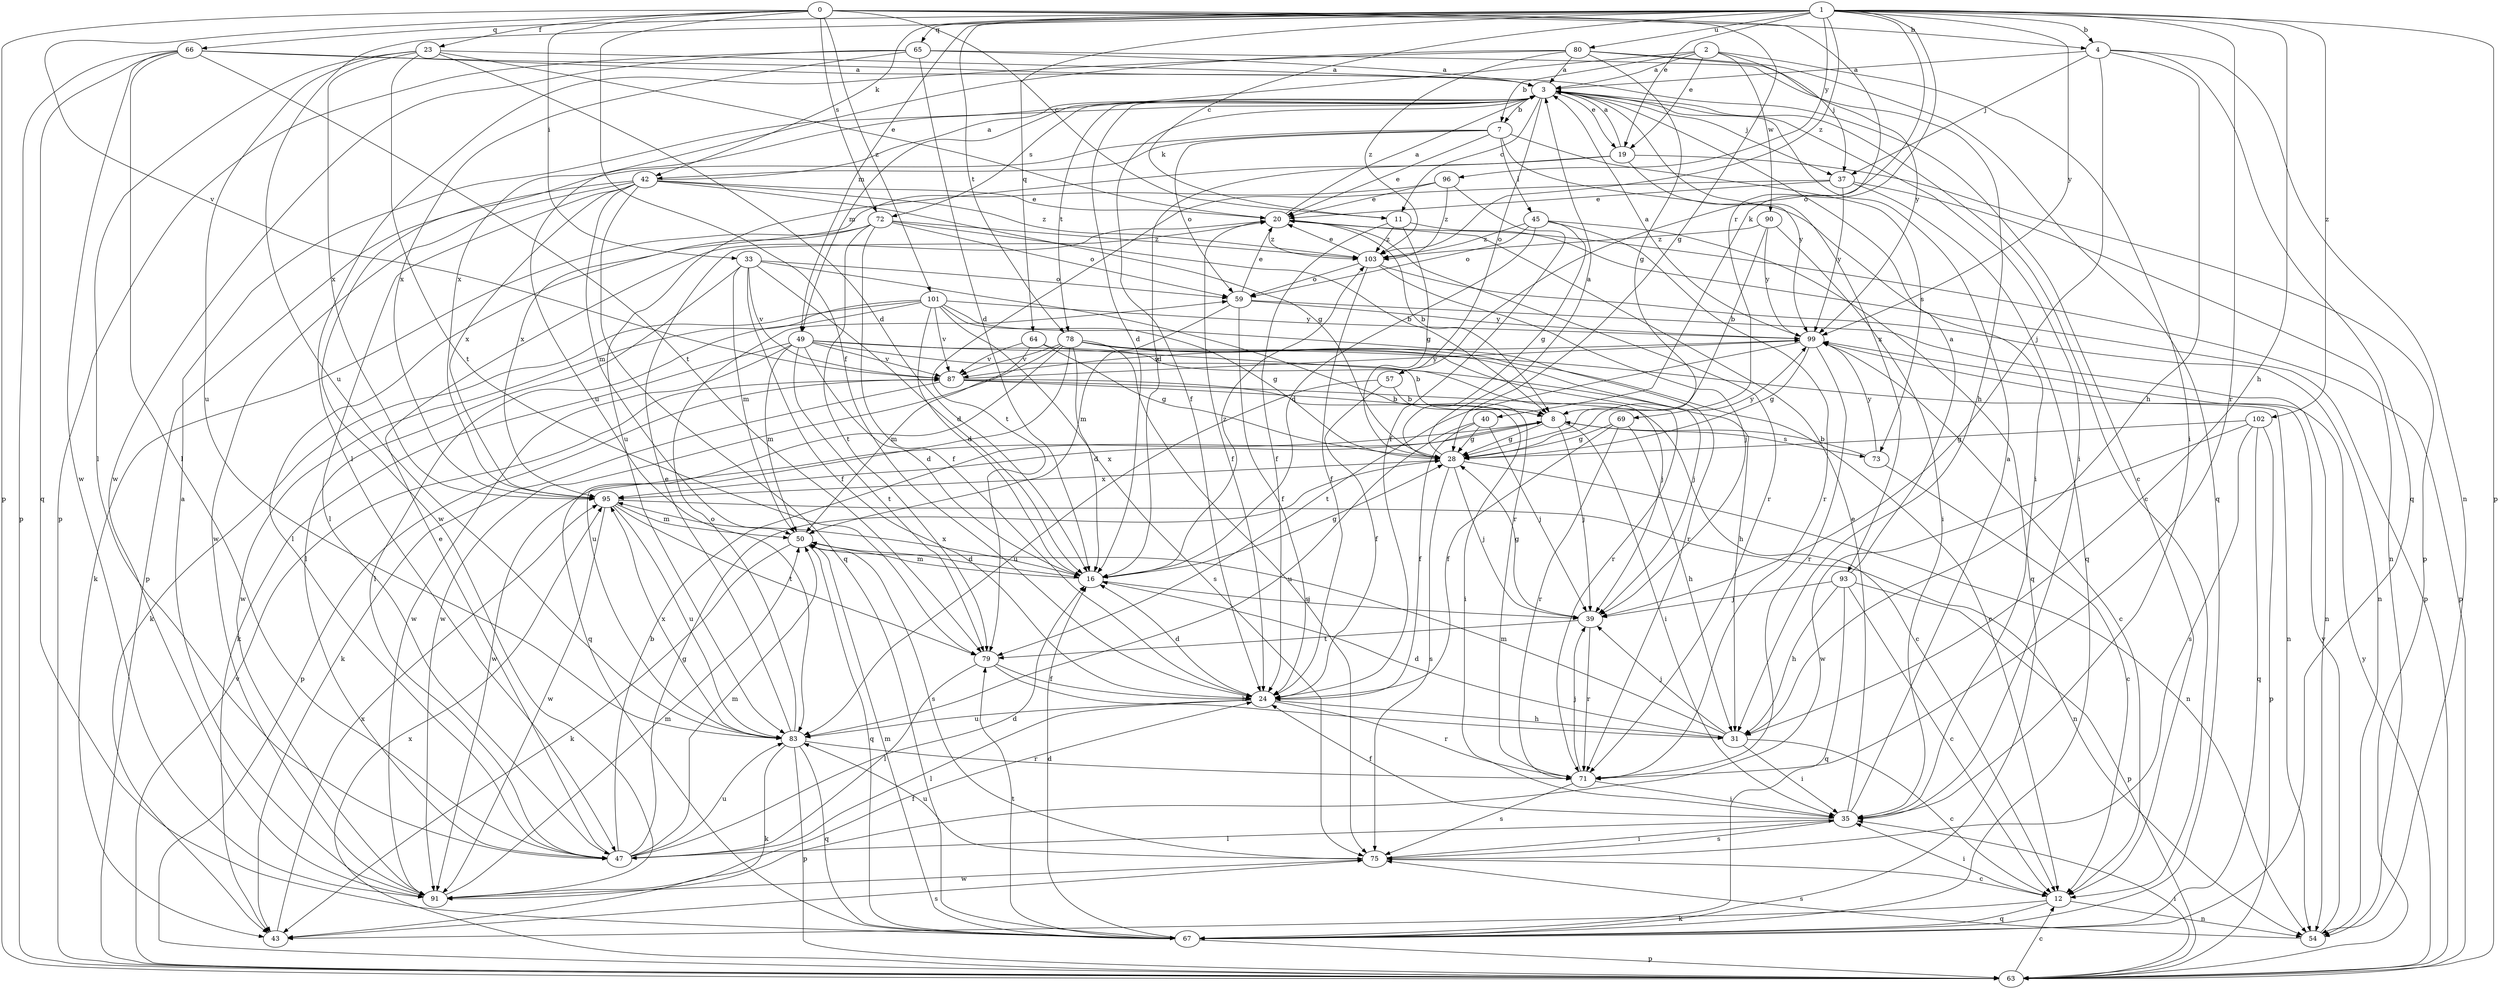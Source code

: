 strict digraph  {
0;
1;
2;
3;
4;
7;
8;
11;
12;
16;
19;
20;
23;
24;
28;
31;
33;
35;
37;
39;
40;
42;
43;
45;
47;
49;
50;
54;
57;
59;
63;
64;
65;
66;
67;
69;
71;
72;
73;
75;
78;
79;
80;
83;
87;
90;
91;
93;
95;
96;
99;
101;
102;
103;
0 -> 4  [label=b];
0 -> 11  [label=c];
0 -> 23  [label=f];
0 -> 24  [label=f];
0 -> 28  [label=g];
0 -> 33  [label=i];
0 -> 63  [label=p];
0 -> 69  [label=r];
0 -> 72  [label=s];
0 -> 87  [label=v];
0 -> 101  [label=z];
1 -> 4  [label=b];
1 -> 11  [label=c];
1 -> 19  [label=e];
1 -> 31  [label=h];
1 -> 40  [label=k];
1 -> 42  [label=k];
1 -> 49  [label=m];
1 -> 57  [label=o];
1 -> 63  [label=p];
1 -> 64  [label=q];
1 -> 65  [label=q];
1 -> 66  [label=q];
1 -> 71  [label=r];
1 -> 78  [label=t];
1 -> 80  [label=u];
1 -> 83  [label=u];
1 -> 96  [label=y];
1 -> 99  [label=y];
1 -> 102  [label=z];
1 -> 103  [label=z];
2 -> 3  [label=a];
2 -> 7  [label=b];
2 -> 19  [label=e];
2 -> 35  [label=i];
2 -> 37  [label=j];
2 -> 83  [label=u];
2 -> 90  [label=w];
3 -> 7  [label=b];
3 -> 11  [label=c];
3 -> 12  [label=c];
3 -> 16  [label=d];
3 -> 19  [label=e];
3 -> 24  [label=f];
3 -> 35  [label=i];
3 -> 37  [label=j];
3 -> 49  [label=m];
3 -> 57  [label=o];
3 -> 72  [label=s];
3 -> 78  [label=t];
3 -> 93  [label=x];
4 -> 3  [label=a];
4 -> 31  [label=h];
4 -> 37  [label=j];
4 -> 39  [label=j];
4 -> 54  [label=n];
4 -> 67  [label=q];
7 -> 20  [label=e];
7 -> 35  [label=i];
7 -> 42  [label=k];
7 -> 45  [label=l];
7 -> 59  [label=o];
7 -> 73  [label=s];
7 -> 91  [label=w];
8 -> 28  [label=g];
8 -> 35  [label=i];
8 -> 39  [label=j];
8 -> 73  [label=s];
8 -> 91  [label=w];
8 -> 95  [label=x];
11 -> 24  [label=f];
11 -> 28  [label=g];
11 -> 63  [label=p];
11 -> 103  [label=z];
12 -> 35  [label=i];
12 -> 43  [label=k];
12 -> 54  [label=n];
12 -> 67  [label=q];
16 -> 28  [label=g];
16 -> 39  [label=j];
16 -> 50  [label=m];
16 -> 95  [label=x];
16 -> 103  [label=z];
19 -> 3  [label=a];
19 -> 16  [label=d];
19 -> 63  [label=p];
19 -> 83  [label=u];
19 -> 99  [label=y];
20 -> 3  [label=a];
20 -> 8  [label=b];
20 -> 24  [label=f];
20 -> 63  [label=p];
20 -> 71  [label=r];
20 -> 103  [label=z];
23 -> 3  [label=a];
23 -> 16  [label=d];
23 -> 20  [label=e];
23 -> 47  [label=l];
23 -> 79  [label=t];
23 -> 83  [label=u];
23 -> 95  [label=x];
24 -> 16  [label=d];
24 -> 31  [label=h];
24 -> 47  [label=l];
24 -> 71  [label=r];
24 -> 83  [label=u];
28 -> 3  [label=a];
28 -> 39  [label=j];
28 -> 54  [label=n];
28 -> 75  [label=s];
28 -> 95  [label=x];
28 -> 99  [label=y];
31 -> 12  [label=c];
31 -> 16  [label=d];
31 -> 35  [label=i];
31 -> 39  [label=j];
31 -> 50  [label=m];
33 -> 16  [label=d];
33 -> 24  [label=f];
33 -> 47  [label=l];
33 -> 50  [label=m];
33 -> 59  [label=o];
33 -> 71  [label=r];
33 -> 87  [label=v];
35 -> 3  [label=a];
35 -> 20  [label=e];
35 -> 24  [label=f];
35 -> 47  [label=l];
35 -> 75  [label=s];
37 -> 20  [label=e];
37 -> 54  [label=n];
37 -> 67  [label=q];
37 -> 79  [label=t];
37 -> 99  [label=y];
39 -> 28  [label=g];
39 -> 71  [label=r];
39 -> 79  [label=t];
40 -> 24  [label=f];
40 -> 28  [label=g];
40 -> 39  [label=j];
40 -> 83  [label=u];
42 -> 3  [label=a];
42 -> 20  [label=e];
42 -> 28  [label=g];
42 -> 47  [label=l];
42 -> 50  [label=m];
42 -> 63  [label=p];
42 -> 67  [label=q];
42 -> 91  [label=w];
42 -> 95  [label=x];
42 -> 103  [label=z];
43 -> 75  [label=s];
43 -> 95  [label=x];
45 -> 16  [label=d];
45 -> 28  [label=g];
45 -> 59  [label=o];
45 -> 67  [label=q];
45 -> 71  [label=r];
45 -> 103  [label=z];
47 -> 8  [label=b];
47 -> 16  [label=d];
47 -> 20  [label=e];
47 -> 28  [label=g];
47 -> 50  [label=m];
47 -> 83  [label=u];
49 -> 8  [label=b];
49 -> 16  [label=d];
49 -> 31  [label=h];
49 -> 43  [label=k];
49 -> 50  [label=m];
49 -> 54  [label=n];
49 -> 79  [label=t];
49 -> 87  [label=v];
49 -> 91  [label=w];
50 -> 16  [label=d];
50 -> 43  [label=k];
50 -> 67  [label=q];
50 -> 75  [label=s];
54 -> 75  [label=s];
54 -> 99  [label=y];
57 -> 8  [label=b];
57 -> 24  [label=f];
57 -> 83  [label=u];
59 -> 20  [label=e];
59 -> 24  [label=f];
59 -> 50  [label=m];
59 -> 54  [label=n];
59 -> 99  [label=y];
63 -> 12  [label=c];
63 -> 35  [label=i];
63 -> 87  [label=v];
63 -> 95  [label=x];
63 -> 99  [label=y];
64 -> 28  [label=g];
64 -> 39  [label=j];
64 -> 50  [label=m];
64 -> 87  [label=v];
65 -> 3  [label=a];
65 -> 16  [label=d];
65 -> 31  [label=h];
65 -> 63  [label=p];
65 -> 91  [label=w];
65 -> 95  [label=x];
66 -> 3  [label=a];
66 -> 12  [label=c];
66 -> 47  [label=l];
66 -> 63  [label=p];
66 -> 67  [label=q];
66 -> 79  [label=t];
66 -> 91  [label=w];
67 -> 16  [label=d];
67 -> 50  [label=m];
67 -> 63  [label=p];
67 -> 79  [label=t];
69 -> 24  [label=f];
69 -> 28  [label=g];
69 -> 31  [label=h];
69 -> 71  [label=r];
71 -> 35  [label=i];
71 -> 39  [label=j];
71 -> 75  [label=s];
72 -> 8  [label=b];
72 -> 24  [label=f];
72 -> 43  [label=k];
72 -> 47  [label=l];
72 -> 59  [label=o];
72 -> 79  [label=t];
72 -> 103  [label=z];
73 -> 8  [label=b];
73 -> 12  [label=c];
73 -> 99  [label=y];
75 -> 12  [label=c];
75 -> 35  [label=i];
75 -> 83  [label=u];
75 -> 91  [label=w];
78 -> 12  [label=c];
78 -> 16  [label=d];
78 -> 39  [label=j];
78 -> 67  [label=q];
78 -> 71  [label=r];
78 -> 75  [label=s];
78 -> 83  [label=u];
78 -> 87  [label=v];
78 -> 91  [label=w];
79 -> 24  [label=f];
79 -> 31  [label=h];
79 -> 47  [label=l];
80 -> 3  [label=a];
80 -> 28  [label=g];
80 -> 47  [label=l];
80 -> 67  [label=q];
80 -> 95  [label=x];
80 -> 99  [label=y];
80 -> 103  [label=z];
83 -> 20  [label=e];
83 -> 43  [label=k];
83 -> 59  [label=o];
83 -> 63  [label=p];
83 -> 67  [label=q];
83 -> 71  [label=r];
83 -> 95  [label=x];
87 -> 8  [label=b];
87 -> 12  [label=c];
87 -> 35  [label=i];
87 -> 43  [label=k];
87 -> 63  [label=p];
87 -> 99  [label=y];
90 -> 8  [label=b];
90 -> 35  [label=i];
90 -> 99  [label=y];
90 -> 103  [label=z];
91 -> 3  [label=a];
91 -> 24  [label=f];
91 -> 50  [label=m];
93 -> 3  [label=a];
93 -> 12  [label=c];
93 -> 31  [label=h];
93 -> 39  [label=j];
93 -> 63  [label=p];
93 -> 67  [label=q];
95 -> 50  [label=m];
95 -> 54  [label=n];
95 -> 79  [label=t];
95 -> 83  [label=u];
95 -> 91  [label=w];
96 -> 20  [label=e];
96 -> 24  [label=f];
96 -> 95  [label=x];
96 -> 103  [label=z];
99 -> 3  [label=a];
99 -> 12  [label=c];
99 -> 28  [label=g];
99 -> 71  [label=r];
99 -> 79  [label=t];
99 -> 87  [label=v];
101 -> 16  [label=d];
101 -> 28  [label=g];
101 -> 43  [label=k];
101 -> 47  [label=l];
101 -> 71  [label=r];
101 -> 75  [label=s];
101 -> 87  [label=v];
101 -> 91  [label=w];
101 -> 99  [label=y];
102 -> 28  [label=g];
102 -> 63  [label=p];
102 -> 67  [label=q];
102 -> 75  [label=s];
102 -> 91  [label=w];
103 -> 20  [label=e];
103 -> 24  [label=f];
103 -> 39  [label=j];
103 -> 54  [label=n];
103 -> 59  [label=o];
}
